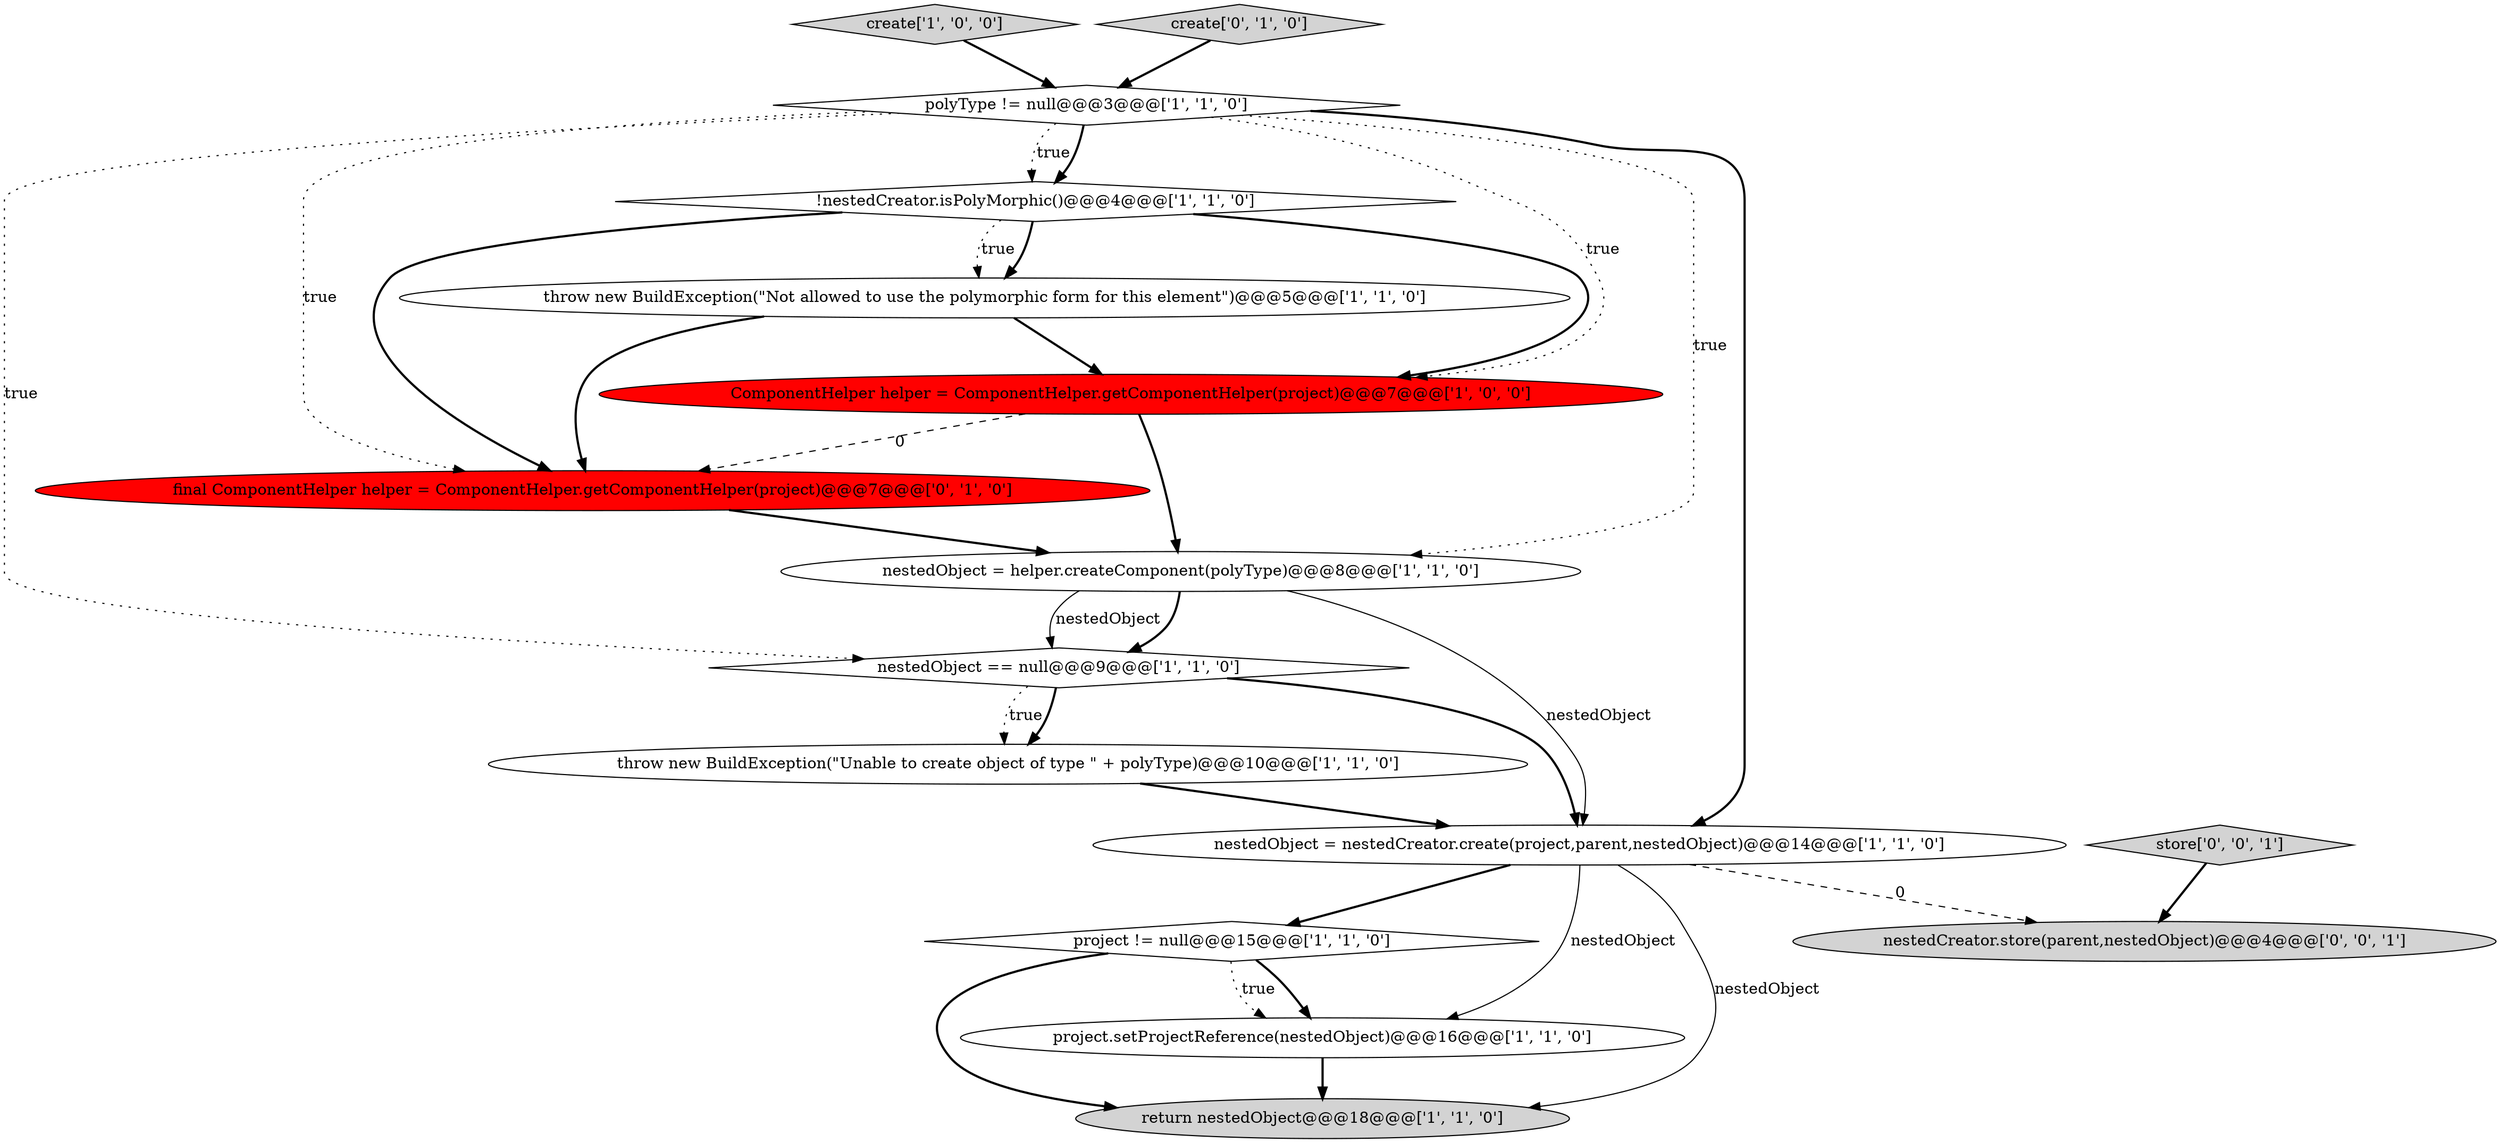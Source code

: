 digraph {
12 [style = filled, label = "final ComponentHelper helper = ComponentHelper.getComponentHelper(project)@@@7@@@['0', '1', '0']", fillcolor = red, shape = ellipse image = "AAA1AAABBB2BBB"];
6 [style = filled, label = "nestedObject = helper.createComponent(polyType)@@@8@@@['1', '1', '0']", fillcolor = white, shape = ellipse image = "AAA0AAABBB1BBB"];
4 [style = filled, label = "create['1', '0', '0']", fillcolor = lightgray, shape = diamond image = "AAA0AAABBB1BBB"];
3 [style = filled, label = "ComponentHelper helper = ComponentHelper.getComponentHelper(project)@@@7@@@['1', '0', '0']", fillcolor = red, shape = ellipse image = "AAA1AAABBB1BBB"];
8 [style = filled, label = "nestedObject = nestedCreator.create(project,parent,nestedObject)@@@14@@@['1', '1', '0']", fillcolor = white, shape = ellipse image = "AAA0AAABBB1BBB"];
1 [style = filled, label = "project != null@@@15@@@['1', '1', '0']", fillcolor = white, shape = diamond image = "AAA0AAABBB1BBB"];
10 [style = filled, label = "!nestedCreator.isPolyMorphic()@@@4@@@['1', '1', '0']", fillcolor = white, shape = diamond image = "AAA0AAABBB1BBB"];
13 [style = filled, label = "create['0', '1', '0']", fillcolor = lightgray, shape = diamond image = "AAA0AAABBB2BBB"];
15 [style = filled, label = "nestedCreator.store(parent,nestedObject)@@@4@@@['0', '0', '1']", fillcolor = lightgray, shape = ellipse image = "AAA0AAABBB3BBB"];
7 [style = filled, label = "throw new BuildException(\"Unable to create object of type \" + polyType)@@@10@@@['1', '1', '0']", fillcolor = white, shape = ellipse image = "AAA0AAABBB1BBB"];
11 [style = filled, label = "polyType != null@@@3@@@['1', '1', '0']", fillcolor = white, shape = diamond image = "AAA0AAABBB1BBB"];
2 [style = filled, label = "nestedObject == null@@@9@@@['1', '1', '0']", fillcolor = white, shape = diamond image = "AAA0AAABBB1BBB"];
9 [style = filled, label = "project.setProjectReference(nestedObject)@@@16@@@['1', '1', '0']", fillcolor = white, shape = ellipse image = "AAA0AAABBB1BBB"];
0 [style = filled, label = "throw new BuildException(\"Not allowed to use the polymorphic form for this element\")@@@5@@@['1', '1', '0']", fillcolor = white, shape = ellipse image = "AAA0AAABBB1BBB"];
5 [style = filled, label = "return nestedObject@@@18@@@['1', '1', '0']", fillcolor = lightgray, shape = ellipse image = "AAA0AAABBB1BBB"];
14 [style = filled, label = "store['0', '0', '1']", fillcolor = lightgray, shape = diamond image = "AAA0AAABBB3BBB"];
1->5 [style = bold, label=""];
0->3 [style = bold, label=""];
11->10 [style = dotted, label="true"];
0->12 [style = bold, label=""];
8->15 [style = dashed, label="0"];
11->12 [style = dotted, label="true"];
10->3 [style = bold, label=""];
3->6 [style = bold, label=""];
8->9 [style = solid, label="nestedObject"];
7->8 [style = bold, label=""];
12->6 [style = bold, label=""];
13->11 [style = bold, label=""];
1->9 [style = bold, label=""];
8->5 [style = solid, label="nestedObject"];
6->2 [style = bold, label=""];
8->1 [style = bold, label=""];
11->2 [style = dotted, label="true"];
3->12 [style = dashed, label="0"];
11->10 [style = bold, label=""];
11->6 [style = dotted, label="true"];
10->12 [style = bold, label=""];
2->7 [style = dotted, label="true"];
1->9 [style = dotted, label="true"];
10->0 [style = bold, label=""];
9->5 [style = bold, label=""];
10->0 [style = dotted, label="true"];
11->8 [style = bold, label=""];
14->15 [style = bold, label=""];
6->2 [style = solid, label="nestedObject"];
2->7 [style = bold, label=""];
4->11 [style = bold, label=""];
11->3 [style = dotted, label="true"];
6->8 [style = solid, label="nestedObject"];
2->8 [style = bold, label=""];
}
